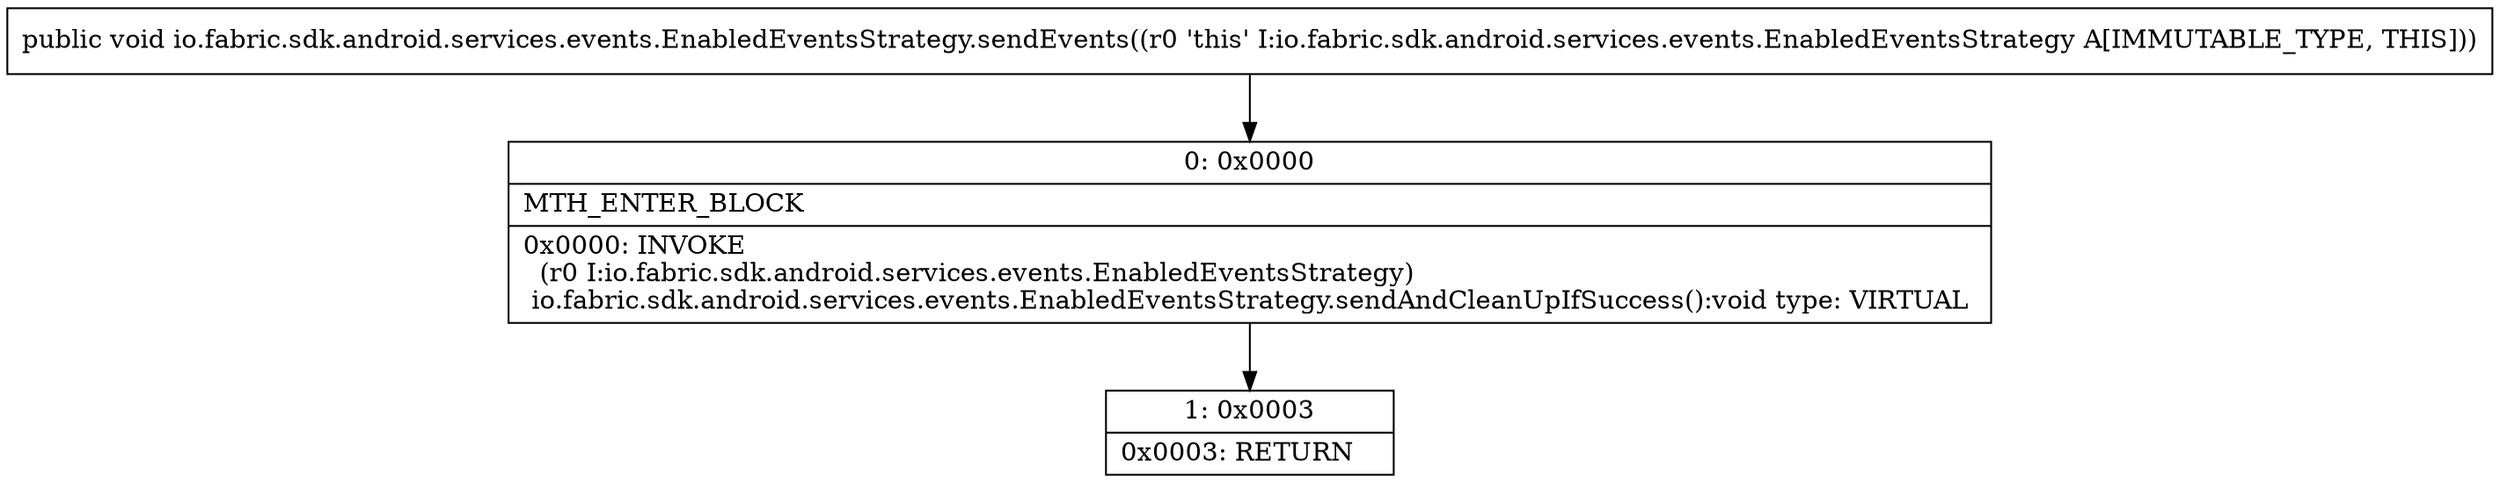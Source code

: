 digraph "CFG forio.fabric.sdk.android.services.events.EnabledEventsStrategy.sendEvents()V" {
Node_0 [shape=record,label="{0\:\ 0x0000|MTH_ENTER_BLOCK\l|0x0000: INVOKE  \l  (r0 I:io.fabric.sdk.android.services.events.EnabledEventsStrategy)\l io.fabric.sdk.android.services.events.EnabledEventsStrategy.sendAndCleanUpIfSuccess():void type: VIRTUAL \l}"];
Node_1 [shape=record,label="{1\:\ 0x0003|0x0003: RETURN   \l}"];
MethodNode[shape=record,label="{public void io.fabric.sdk.android.services.events.EnabledEventsStrategy.sendEvents((r0 'this' I:io.fabric.sdk.android.services.events.EnabledEventsStrategy A[IMMUTABLE_TYPE, THIS])) }"];
MethodNode -> Node_0;
Node_0 -> Node_1;
}

